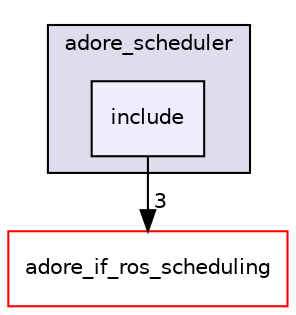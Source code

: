 digraph "/home/fascar/temp/adore/adore_scheduling/adore_scheduler/adore_scheduler/include" {
  compound=true
  node [ fontsize="10", fontname="Helvetica"];
  edge [ labelfontsize="10", labelfontname="Helvetica"];
  subgraph clusterdir_6a92d6056cdc233d90efce1a6db327e9 {
    graph [ bgcolor="#ddddee", pencolor="black", label="adore_scheduler" fontname="Helvetica", fontsize="10", URL="dir_6a92d6056cdc233d90efce1a6db327e9.html"]
  dir_c6b4683568af59f210daaa3321efaa60 [shape=box, label="include", style="filled", fillcolor="#eeeeff", pencolor="black", URL="dir_c6b4683568af59f210daaa3321efaa60.html"];
  }
  dir_3ba3f93867690483ffb893f4f3f032c5 [shape=box label="adore_if_ros_scheduling" fillcolor="white" style="filled" color="red" URL="dir_3ba3f93867690483ffb893f4f3f032c5.html"];
  dir_c6b4683568af59f210daaa3321efaa60->dir_3ba3f93867690483ffb893f4f3f032c5 [headlabel="3", labeldistance=1.5 headhref="dir_000020_000014.html"];
}
